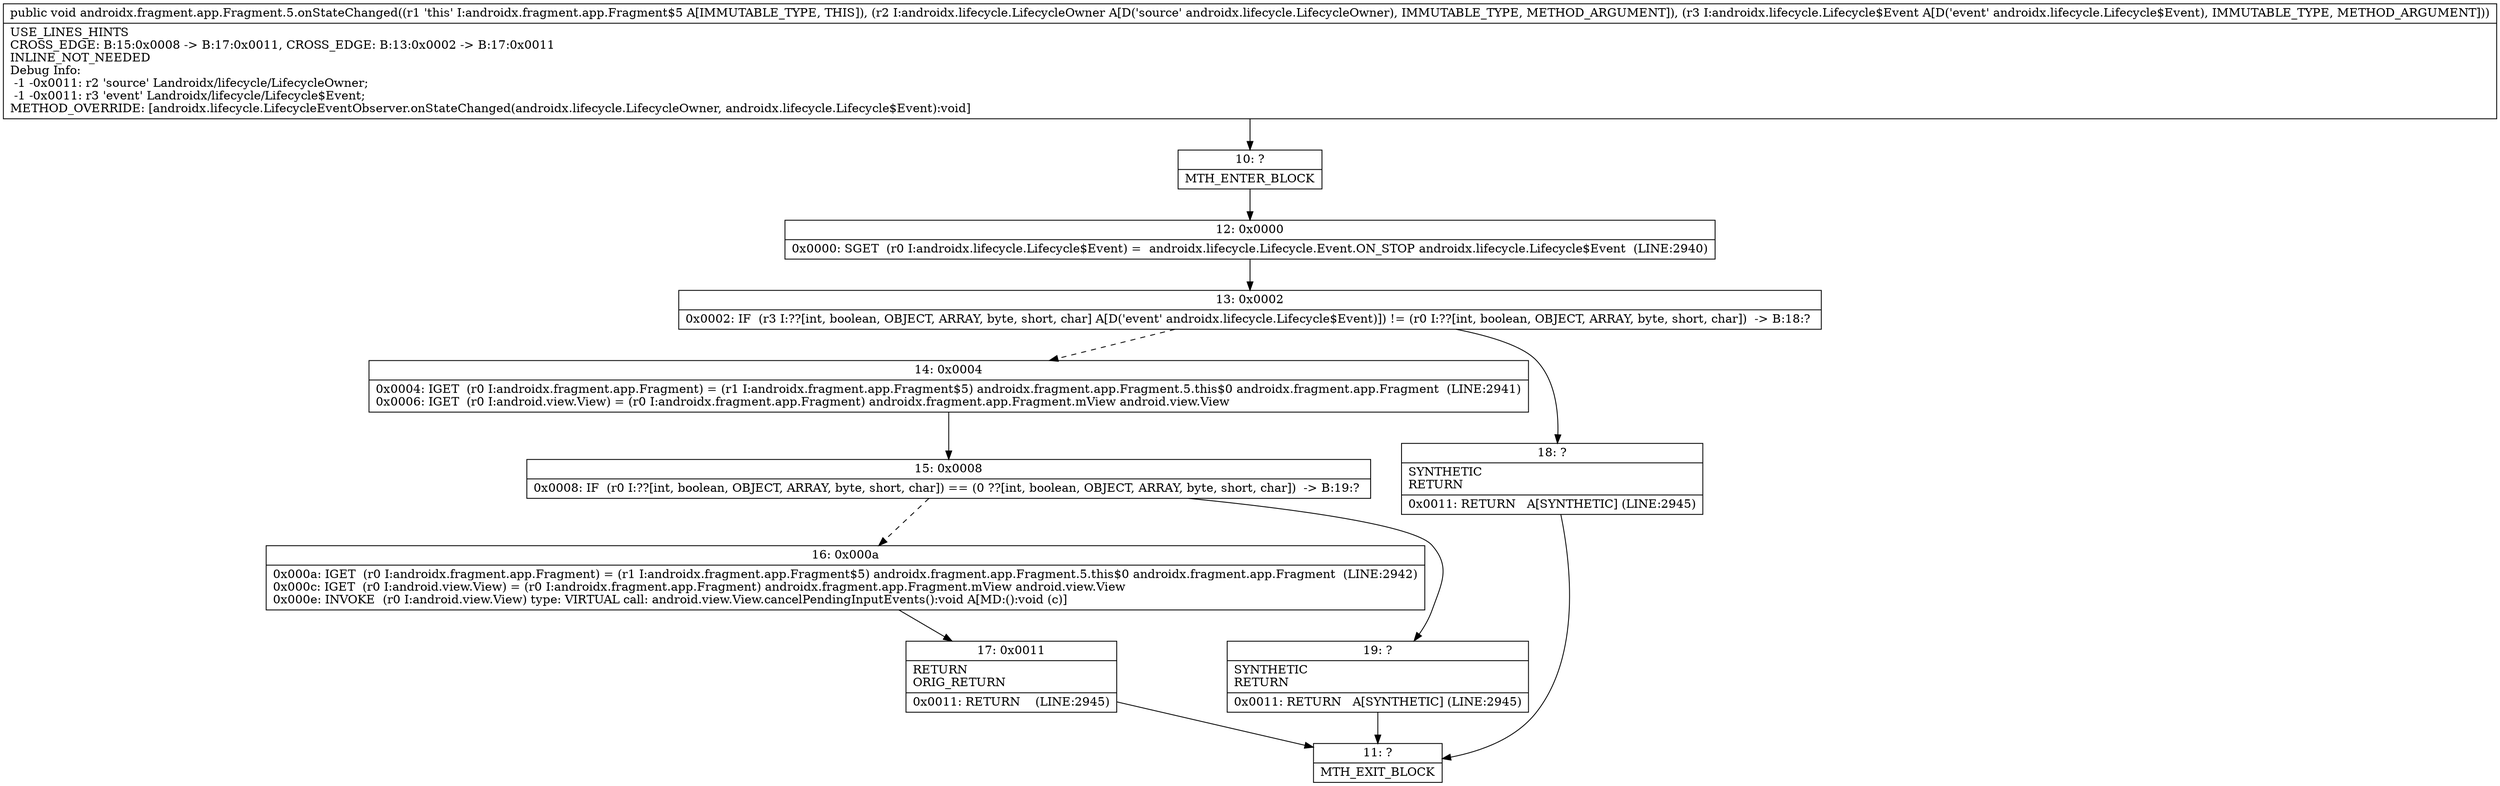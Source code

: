 digraph "CFG forandroidx.fragment.app.Fragment.5.onStateChanged(Landroidx\/lifecycle\/LifecycleOwner;Landroidx\/lifecycle\/Lifecycle$Event;)V" {
Node_10 [shape=record,label="{10\:\ ?|MTH_ENTER_BLOCK\l}"];
Node_12 [shape=record,label="{12\:\ 0x0000|0x0000: SGET  (r0 I:androidx.lifecycle.Lifecycle$Event) =  androidx.lifecycle.Lifecycle.Event.ON_STOP androidx.lifecycle.Lifecycle$Event  (LINE:2940)\l}"];
Node_13 [shape=record,label="{13\:\ 0x0002|0x0002: IF  (r3 I:??[int, boolean, OBJECT, ARRAY, byte, short, char] A[D('event' androidx.lifecycle.Lifecycle$Event)]) != (r0 I:??[int, boolean, OBJECT, ARRAY, byte, short, char])  \-\> B:18:? \l}"];
Node_14 [shape=record,label="{14\:\ 0x0004|0x0004: IGET  (r0 I:androidx.fragment.app.Fragment) = (r1 I:androidx.fragment.app.Fragment$5) androidx.fragment.app.Fragment.5.this$0 androidx.fragment.app.Fragment  (LINE:2941)\l0x0006: IGET  (r0 I:android.view.View) = (r0 I:androidx.fragment.app.Fragment) androidx.fragment.app.Fragment.mView android.view.View \l}"];
Node_15 [shape=record,label="{15\:\ 0x0008|0x0008: IF  (r0 I:??[int, boolean, OBJECT, ARRAY, byte, short, char]) == (0 ??[int, boolean, OBJECT, ARRAY, byte, short, char])  \-\> B:19:? \l}"];
Node_16 [shape=record,label="{16\:\ 0x000a|0x000a: IGET  (r0 I:androidx.fragment.app.Fragment) = (r1 I:androidx.fragment.app.Fragment$5) androidx.fragment.app.Fragment.5.this$0 androidx.fragment.app.Fragment  (LINE:2942)\l0x000c: IGET  (r0 I:android.view.View) = (r0 I:androidx.fragment.app.Fragment) androidx.fragment.app.Fragment.mView android.view.View \l0x000e: INVOKE  (r0 I:android.view.View) type: VIRTUAL call: android.view.View.cancelPendingInputEvents():void A[MD:():void (c)]\l}"];
Node_17 [shape=record,label="{17\:\ 0x0011|RETURN\lORIG_RETURN\l|0x0011: RETURN    (LINE:2945)\l}"];
Node_11 [shape=record,label="{11\:\ ?|MTH_EXIT_BLOCK\l}"];
Node_19 [shape=record,label="{19\:\ ?|SYNTHETIC\lRETURN\l|0x0011: RETURN   A[SYNTHETIC] (LINE:2945)\l}"];
Node_18 [shape=record,label="{18\:\ ?|SYNTHETIC\lRETURN\l|0x0011: RETURN   A[SYNTHETIC] (LINE:2945)\l}"];
MethodNode[shape=record,label="{public void androidx.fragment.app.Fragment.5.onStateChanged((r1 'this' I:androidx.fragment.app.Fragment$5 A[IMMUTABLE_TYPE, THIS]), (r2 I:androidx.lifecycle.LifecycleOwner A[D('source' androidx.lifecycle.LifecycleOwner), IMMUTABLE_TYPE, METHOD_ARGUMENT]), (r3 I:androidx.lifecycle.Lifecycle$Event A[D('event' androidx.lifecycle.Lifecycle$Event), IMMUTABLE_TYPE, METHOD_ARGUMENT]))  | USE_LINES_HINTS\lCROSS_EDGE: B:15:0x0008 \-\> B:17:0x0011, CROSS_EDGE: B:13:0x0002 \-\> B:17:0x0011\lINLINE_NOT_NEEDED\lDebug Info:\l  \-1 \-0x0011: r2 'source' Landroidx\/lifecycle\/LifecycleOwner;\l  \-1 \-0x0011: r3 'event' Landroidx\/lifecycle\/Lifecycle$Event;\lMETHOD_OVERRIDE: [androidx.lifecycle.LifecycleEventObserver.onStateChanged(androidx.lifecycle.LifecycleOwner, androidx.lifecycle.Lifecycle$Event):void]\l}"];
MethodNode -> Node_10;Node_10 -> Node_12;
Node_12 -> Node_13;
Node_13 -> Node_14[style=dashed];
Node_13 -> Node_18;
Node_14 -> Node_15;
Node_15 -> Node_16[style=dashed];
Node_15 -> Node_19;
Node_16 -> Node_17;
Node_17 -> Node_11;
Node_19 -> Node_11;
Node_18 -> Node_11;
}

